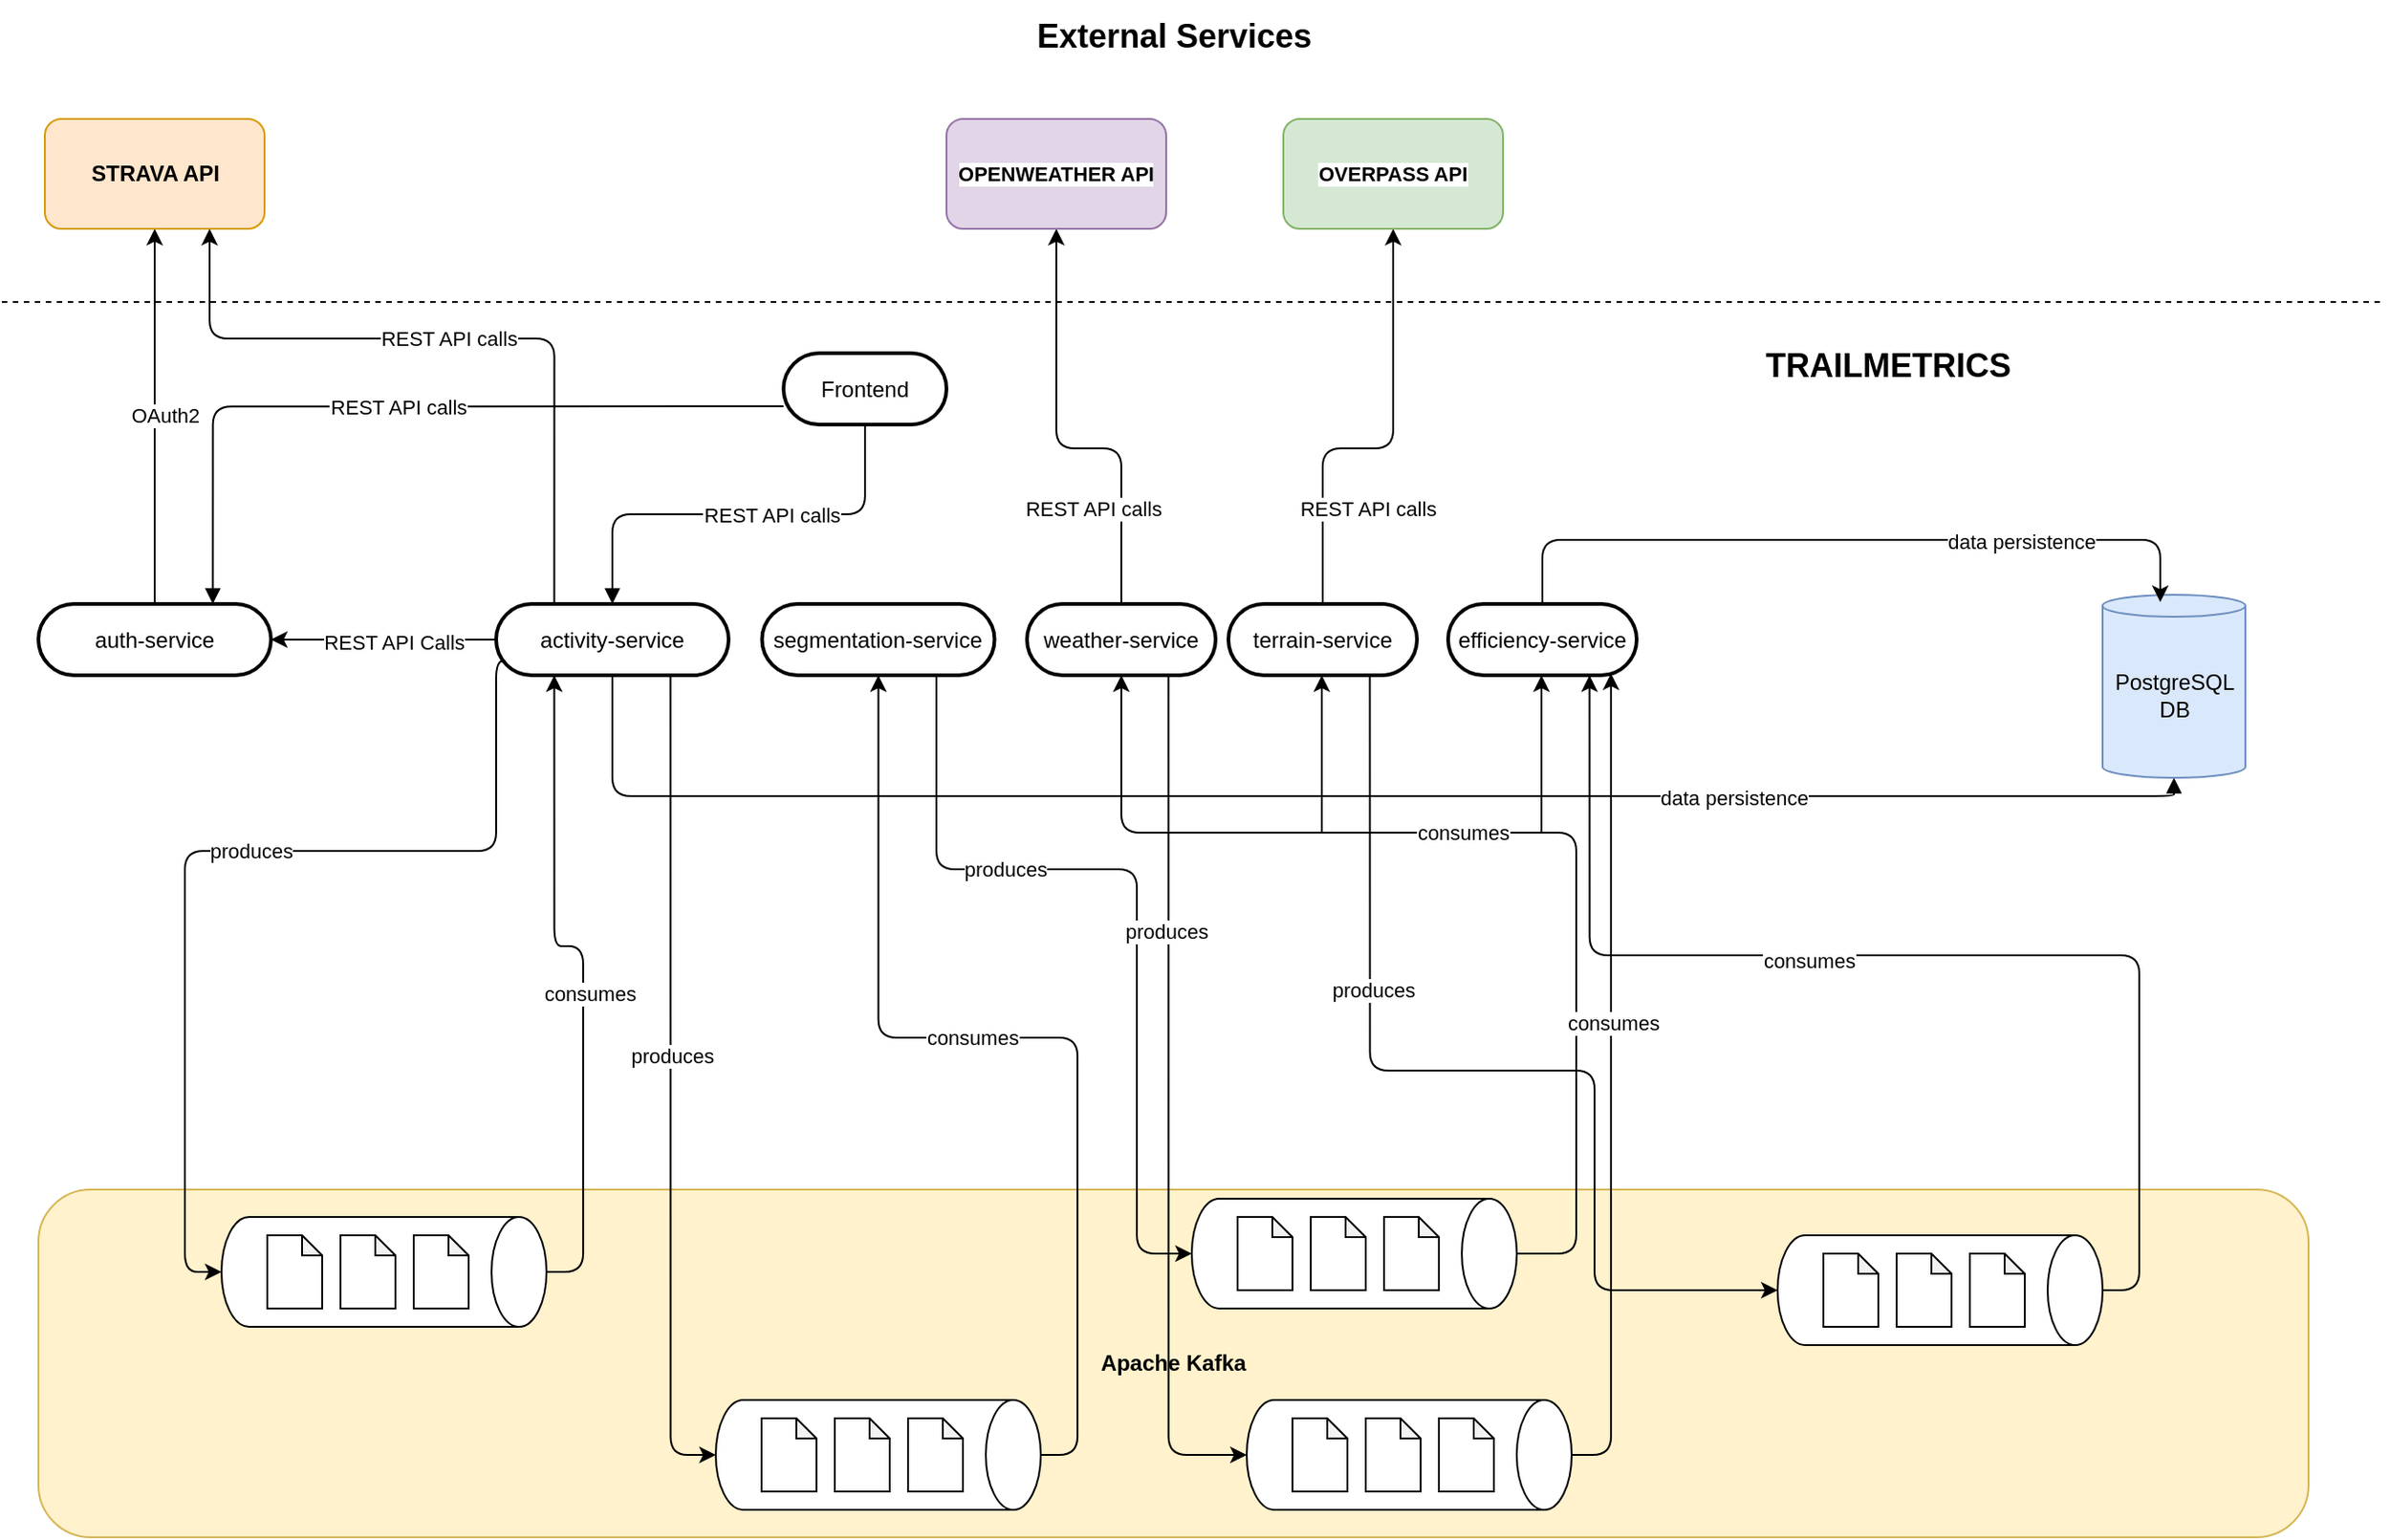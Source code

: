 <mxfile version="27.1.5">
  <diagram name="Pagina-1" id="fKY_Gx4-Wao7bdq79K0J">
    <mxGraphModel dx="1992" dy="1881" grid="1" gridSize="10" guides="1" tooltips="1" connect="1" arrows="1" fold="1" page="1" pageScale="1" pageWidth="827" pageHeight="1169" math="0" shadow="0">
      <root>
        <mxCell id="0" />
        <mxCell id="1" parent="0" />
        <mxCell id="38NqQ832aSYF8gRKxVFK-56" value="&lt;b&gt;Apache Kafka&lt;/b&gt;" style="rounded=1;whiteSpace=wrap;html=1;fillColor=#fff2cc;strokeColor=#d6b656;" parent="1" vertex="1">
          <mxGeometry x="-80" y="465" width="1240" height="190" as="geometry" />
        </mxCell>
        <mxCell id="3" value="Frontend" style="rounded=1;whiteSpace=wrap;arcSize=50;strokeWidth=2;" parent="1" vertex="1">
          <mxGeometry x="327" y="8" width="89" height="39" as="geometry" />
        </mxCell>
        <mxCell id="38NqQ832aSYF8gRKxVFK-133" style="edgeStyle=orthogonalEdgeStyle;shape=connector;curved=0;rounded=1;orthogonalLoop=1;jettySize=auto;html=1;strokeColor=default;align=center;verticalAlign=middle;fontFamily=Helvetica;fontSize=11;fontColor=default;labelBackgroundColor=default;endArrow=classic;entryX=0.5;entryY=1;entryDx=0;entryDy=0;" parent="1" source="4" target="RZmeAOAHohW3IqfWP5Iw-19" edge="1">
          <mxGeometry relative="1" as="geometry">
            <mxPoint y="-30" as="targetPoint" />
          </mxGeometry>
        </mxCell>
        <mxCell id="38NqQ832aSYF8gRKxVFK-134" value="OAuth2" style="edgeLabel;html=1;align=center;verticalAlign=middle;resizable=0;points=[];fontFamily=Helvetica;fontSize=11;fontColor=default;labelBackgroundColor=default;" parent="38NqQ832aSYF8gRKxVFK-133" vertex="1" connectable="0">
          <mxGeometry x="0.012" y="-4" relative="1" as="geometry">
            <mxPoint x="1" as="offset" />
          </mxGeometry>
        </mxCell>
        <mxCell id="4" value="auth-service" style="rounded=1;whiteSpace=wrap;arcSize=50;strokeWidth=2;" parent="1" vertex="1">
          <mxGeometry x="-80" y="145" width="127" height="39" as="geometry" />
        </mxCell>
        <mxCell id="RZmeAOAHohW3IqfWP5Iw-23" value="" style="edgeStyle=orthogonalEdgeStyle;rounded=0;orthogonalLoop=1;jettySize=auto;html=1;" parent="1" source="5" target="4" edge="1">
          <mxGeometry relative="1" as="geometry" />
        </mxCell>
        <mxCell id="RZmeAOAHohW3IqfWP5Iw-24" value="REST API Calls" style="edgeLabel;html=1;align=center;verticalAlign=middle;resizable=0;points=[];" parent="RZmeAOAHohW3IqfWP5Iw-23" vertex="1" connectable="0">
          <mxGeometry x="-0.08" y="1" relative="1" as="geometry">
            <mxPoint as="offset" />
          </mxGeometry>
        </mxCell>
        <mxCell id="38NqQ832aSYF8gRKxVFK-37" style="rounded=1;orthogonalLoop=1;jettySize=auto;html=1;entryX=0.5;entryY=1;entryDx=0;entryDy=0;entryPerimeter=0;edgeStyle=orthogonalEdgeStyle;exitX=0.063;exitY=0.795;exitDx=0;exitDy=0;curved=0;exitPerimeter=0;" parent="1" source="5" target="38NqQ832aSYF8gRKxVFK-84" edge="1">
          <mxGeometry relative="1" as="geometry">
            <mxPoint x="135" y="290" as="sourcePoint" />
            <mxPoint x="-80" y="520" as="targetPoint" />
            <Array as="points">
              <mxPoint x="170" y="176" />
              <mxPoint x="170" y="280" />
              <mxPoint y="280" />
              <mxPoint y="510" />
            </Array>
          </mxGeometry>
        </mxCell>
        <mxCell id="38NqQ832aSYF8gRKxVFK-38" value="produces" style="edgeLabel;html=1;align=center;verticalAlign=middle;resizable=0;points=[];" parent="38NqQ832aSYF8gRKxVFK-37" vertex="1" connectable="0">
          <mxGeometry x="-0.076" relative="1" as="geometry">
            <mxPoint as="offset" />
          </mxGeometry>
        </mxCell>
        <mxCell id="38NqQ832aSYF8gRKxVFK-112" style="edgeStyle=orthogonalEdgeStyle;shape=connector;curved=0;rounded=1;orthogonalLoop=1;jettySize=auto;html=1;entryX=0.75;entryY=1;entryDx=0;entryDy=0;strokeColor=default;align=center;verticalAlign=middle;fontFamily=Helvetica;fontSize=11;fontColor=default;labelBackgroundColor=default;endArrow=classic;exitX=0.25;exitY=0;exitDx=0;exitDy=0;" parent="1" source="5" target="RZmeAOAHohW3IqfWP5Iw-19" edge="1">
          <mxGeometry relative="1" as="geometry">
            <Array as="points">
              <mxPoint x="202" />
              <mxPoint x="14" />
            </Array>
          </mxGeometry>
        </mxCell>
        <mxCell id="38NqQ832aSYF8gRKxVFK-113" value="REST API calls" style="edgeLabel;html=1;align=center;verticalAlign=middle;resizable=0;points=[];fontFamily=Helvetica;fontSize=11;fontColor=default;labelBackgroundColor=default;" parent="38NqQ832aSYF8gRKxVFK-112" vertex="1" connectable="0">
          <mxGeometry x="0.421" y="-2" relative="1" as="geometry">
            <mxPoint x="76" y="2" as="offset" />
          </mxGeometry>
        </mxCell>
        <mxCell id="5" value="activity-service" style="rounded=1;whiteSpace=wrap;arcSize=50;strokeWidth=2;" parent="1" vertex="1">
          <mxGeometry x="170" y="145" width="127" height="39" as="geometry" />
        </mxCell>
        <mxCell id="6" value="segmentation-service" style="rounded=1;whiteSpace=wrap;arcSize=50;strokeWidth=2;" parent="1" vertex="1">
          <mxGeometry x="315.25" y="145" width="127" height="39" as="geometry" />
        </mxCell>
        <mxCell id="38NqQ832aSYF8gRKxVFK-127" style="edgeStyle=orthogonalEdgeStyle;shape=connector;curved=0;rounded=1;orthogonalLoop=1;jettySize=auto;html=1;entryX=0.5;entryY=1;entryDx=0;entryDy=0;strokeColor=default;align=center;verticalAlign=middle;fontFamily=Helvetica;fontSize=11;fontColor=default;labelBackgroundColor=default;endArrow=classic;" parent="1" source="11" target="38NqQ832aSYF8gRKxVFK-126" edge="1">
          <mxGeometry relative="1" as="geometry">
            <Array as="points">
              <mxPoint x="512" y="60" />
              <mxPoint x="476" y="60" />
            </Array>
          </mxGeometry>
        </mxCell>
        <mxCell id="38NqQ832aSYF8gRKxVFK-128" value="REST API calls" style="edgeLabel;html=1;align=center;verticalAlign=middle;resizable=0;points=[];fontFamily=Helvetica;fontSize=11;fontColor=default;labelBackgroundColor=default;" parent="38NqQ832aSYF8gRKxVFK-127" vertex="1" connectable="0">
          <mxGeometry x="-0.157" y="1" relative="1" as="geometry">
            <mxPoint x="1" y="32" as="offset" />
          </mxGeometry>
        </mxCell>
        <mxCell id="11" value="weather-service" style="rounded=1;whiteSpace=wrap;arcSize=50;strokeWidth=2;" parent="1" vertex="1">
          <mxGeometry x="460" y="145" width="103" height="39" as="geometry" />
        </mxCell>
        <mxCell id="12" value="REST API calls" style="startArrow=none;endArrow=block;exitX=0.01;exitY=0.74;entryX=0.75;entryY=0;edgeStyle=orthogonalEdgeStyle;entryDx=0;entryDy=0;" parent="1" source="3" target="4" edge="1">
          <mxGeometry relative="1" as="geometry" />
        </mxCell>
        <mxCell id="13" value="REST API calls" style="startArrow=none;endArrow=block;exitX=0.5;exitY=1;entryX=0.5;entryY=0;edgeStyle=orthogonalEdgeStyle;exitDx=0;exitDy=0;" parent="1" source="3" target="5" edge="1">
          <mxGeometry x="-0.148" relative="1" as="geometry">
            <mxPoint x="1" as="offset" />
          </mxGeometry>
        </mxCell>
        <mxCell id="17" value="" style="startArrow=none;endArrow=block;exitX=0.5;exitY=1;entryX=0.5;entryY=1;entryDx=0;entryDy=0;entryPerimeter=0;edgeStyle=orthogonalEdgeStyle;" parent="1" source="5" target="38NqQ832aSYF8gRKxVFK-20" edge="1">
          <mxGeometry x="-0.001" y="-8" relative="1" as="geometry">
            <mxPoint x="1" as="offset" />
            <mxPoint x="1097.5" y="220" as="targetPoint" />
          </mxGeometry>
        </mxCell>
        <mxCell id="38NqQ832aSYF8gRKxVFK-123" value="data persistence" style="edgeLabel;html=1;align=center;verticalAlign=middle;resizable=0;points=[];fontFamily=Helvetica;fontSize=11;fontColor=default;labelBackgroundColor=default;" parent="17" vertex="1" connectable="0">
          <mxGeometry x="0.63" y="-1" relative="1" as="geometry">
            <mxPoint x="-79" as="offset" />
          </mxGeometry>
        </mxCell>
        <mxCell id="RZmeAOAHohW3IqfWP5Iw-19" value="&lt;b&gt;STRAVA API&lt;/b&gt;" style="rounded=1;whiteSpace=wrap;html=1;fillColor=#ffe6cc;strokeColor=#d79b00;" parent="1" vertex="1">
          <mxGeometry x="-76.5" y="-120" width="120" height="60" as="geometry" />
        </mxCell>
        <mxCell id="38NqQ832aSYF8gRKxVFK-20" value="PostgreSQL&lt;div&gt;DB&lt;/div&gt;" style="shape=cylinder3;whiteSpace=wrap;html=1;boundedLbl=1;backgroundOutline=1;size=6;fillColor=#dae8fc;strokeColor=#6c8ebf;" parent="1" vertex="1">
          <mxGeometry x="1047.5" y="140" width="78" height="100" as="geometry" />
        </mxCell>
        <mxCell id="38NqQ832aSYF8gRKxVFK-130" style="edgeStyle=orthogonalEdgeStyle;shape=connector;curved=0;rounded=1;orthogonalLoop=1;jettySize=auto;html=1;strokeColor=default;align=center;verticalAlign=middle;fontFamily=Helvetica;fontSize=11;fontColor=default;labelBackgroundColor=default;endArrow=classic;" parent="1" source="38NqQ832aSYF8gRKxVFK-24" target="38NqQ832aSYF8gRKxVFK-129" edge="1">
          <mxGeometry relative="1" as="geometry">
            <Array as="points">
              <mxPoint x="622" y="60" />
              <mxPoint x="660" y="60" />
            </Array>
          </mxGeometry>
        </mxCell>
        <mxCell id="38NqQ832aSYF8gRKxVFK-131" value="REST API calls" style="edgeLabel;html=1;align=center;verticalAlign=middle;resizable=0;points=[];fontFamily=Helvetica;fontSize=11;fontColor=default;labelBackgroundColor=default;" parent="38NqQ832aSYF8gRKxVFK-130" vertex="1" connectable="0">
          <mxGeometry x="-0.123" y="-2" relative="1" as="geometry">
            <mxPoint x="2" y="31" as="offset" />
          </mxGeometry>
        </mxCell>
        <mxCell id="38NqQ832aSYF8gRKxVFK-24" value="terrain-service" style="rounded=1;whiteSpace=wrap;arcSize=50;strokeWidth=2;" parent="1" vertex="1">
          <mxGeometry x="570" y="145" width="103" height="39" as="geometry" />
        </mxCell>
        <mxCell id="38NqQ832aSYF8gRKxVFK-25" value="efficiency-service" style="rounded=1;whiteSpace=wrap;arcSize=50;strokeWidth=2;" parent="1" vertex="1">
          <mxGeometry x="690" y="145" width="103" height="39" as="geometry" />
        </mxCell>
        <mxCell id="38NqQ832aSYF8gRKxVFK-48" style="rounded=1;orthogonalLoop=1;jettySize=auto;html=1;entryX=0.5;entryY=1;entryDx=0;entryDy=0;entryPerimeter=0;edgeStyle=orthogonalEdgeStyle;exitX=0.75;exitY=1;exitDx=0;exitDy=0;curved=0;" parent="1" source="5" target="38NqQ832aSYF8gRKxVFK-79" edge="1">
          <mxGeometry relative="1" as="geometry">
            <mxPoint x="244" y="194" as="sourcePoint" />
            <mxPoint x="297" y="510" as="targetPoint" />
          </mxGeometry>
        </mxCell>
        <mxCell id="38NqQ832aSYF8gRKxVFK-49" value="produces" style="edgeLabel;html=1;align=center;verticalAlign=middle;resizable=0;points=[];" parent="38NqQ832aSYF8gRKxVFK-48" vertex="1" connectable="0">
          <mxGeometry x="-0.076" relative="1" as="geometry">
            <mxPoint as="offset" />
          </mxGeometry>
        </mxCell>
        <mxCell id="38NqQ832aSYF8gRKxVFK-50" style="edgeStyle=orthogonalEdgeStyle;rounded=1;orthogonalLoop=1;jettySize=auto;html=1;exitX=0.5;exitY=0;exitDx=0;exitDy=0;exitPerimeter=0;curved=0;" parent="1" source="38NqQ832aSYF8gRKxVFK-79" target="6" edge="1">
          <mxGeometry relative="1" as="geometry">
            <mxPoint x="490" y="420" as="targetPoint" />
            <mxPoint x="512" y="510" as="sourcePoint" />
          </mxGeometry>
        </mxCell>
        <mxCell id="38NqQ832aSYF8gRKxVFK-51" value="consumes" style="edgeLabel;html=1;align=center;verticalAlign=middle;resizable=0;points=[];" parent="38NqQ832aSYF8gRKxVFK-50" vertex="1" connectable="0">
          <mxGeometry x="0.2" relative="1" as="geometry">
            <mxPoint x="27" as="offset" />
          </mxGeometry>
        </mxCell>
        <mxCell id="38NqQ832aSYF8gRKxVFK-63" style="edgeStyle=orthogonalEdgeStyle;rounded=1;orthogonalLoop=1;jettySize=auto;html=1;exitX=0.75;exitY=1;exitDx=0;exitDy=0;entryX=0.5;entryY=1;entryDx=0;entryDy=0;entryPerimeter=0;curved=0;" parent="1" source="6" target="38NqQ832aSYF8gRKxVFK-72" edge="1">
          <mxGeometry relative="1" as="geometry">
            <mxPoint x="591.29" y="519" as="targetPoint" />
            <Array as="points">
              <mxPoint x="411" y="290" />
              <mxPoint x="520" y="290" />
              <mxPoint x="520" y="500" />
            </Array>
          </mxGeometry>
        </mxCell>
        <mxCell id="38NqQ832aSYF8gRKxVFK-64" value="produces" style="edgeLabel;html=1;align=center;verticalAlign=middle;resizable=0;points=[];" parent="38NqQ832aSYF8gRKxVFK-63" vertex="1" connectable="0">
          <mxGeometry x="-0.373" relative="1" as="geometry">
            <mxPoint as="offset" />
          </mxGeometry>
        </mxCell>
        <mxCell id="38NqQ832aSYF8gRKxVFK-65" style="edgeStyle=orthogonalEdgeStyle;rounded=1;orthogonalLoop=1;jettySize=auto;html=1;entryX=0.5;entryY=1;entryDx=0;entryDy=0;curved=0;exitX=0.5;exitY=0;exitDx=0;exitDy=0;exitPerimeter=0;" parent="1" source="38NqQ832aSYF8gRKxVFK-72" target="11" edge="1">
          <mxGeometry relative="1" as="geometry">
            <mxPoint x="805" y="510" as="sourcePoint" />
            <Array as="points">
              <mxPoint x="760" y="500" />
              <mxPoint x="760" y="270" />
              <mxPoint x="512" y="270" />
            </Array>
          </mxGeometry>
        </mxCell>
        <mxCell id="38NqQ832aSYF8gRKxVFK-70" value="consumes" style="edgeLabel;html=1;align=center;verticalAlign=middle;resizable=0;points=[];" parent="38NqQ832aSYF8gRKxVFK-65" vertex="1" connectable="0">
          <mxGeometry x="0.244" y="1" relative="1" as="geometry">
            <mxPoint x="47" y="-1" as="offset" />
          </mxGeometry>
        </mxCell>
        <mxCell id="38NqQ832aSYF8gRKxVFK-68" value="" style="endArrow=classic;html=1;rounded=0;startSize=6;targetPerimeterSpacing=0;" parent="1" edge="1">
          <mxGeometry width="50" height="50" relative="1" as="geometry">
            <mxPoint x="621" y="270" as="sourcePoint" />
            <mxPoint x="621" y="184" as="targetPoint" />
          </mxGeometry>
        </mxCell>
        <mxCell id="38NqQ832aSYF8gRKxVFK-69" value="" style="endArrow=classic;html=1;rounded=0;startSize=6;targetPerimeterSpacing=0;" parent="1" edge="1">
          <mxGeometry width="50" height="50" relative="1" as="geometry">
            <mxPoint x="741" y="270" as="sourcePoint" />
            <mxPoint x="741" y="184" as="targetPoint" />
          </mxGeometry>
        </mxCell>
        <mxCell id="38NqQ832aSYF8gRKxVFK-77" value="" style="group" parent="1" vertex="1" connectable="0">
          <mxGeometry x="550" y="470" width="177.5" height="60" as="geometry" />
        </mxCell>
        <mxCell id="38NqQ832aSYF8gRKxVFK-72" value="" style="shape=cylinder3;whiteSpace=wrap;html=1;boundedLbl=1;backgroundOutline=1;size=15;rotation=90;" parent="38NqQ832aSYF8gRKxVFK-77" vertex="1">
          <mxGeometry x="58.75" y="-58.75" width="60" height="177.5" as="geometry" />
        </mxCell>
        <mxCell id="38NqQ832aSYF8gRKxVFK-73" value="" style="shape=note;whiteSpace=wrap;html=1;backgroundOutline=1;darkOpacity=0.05;size=11;" parent="38NqQ832aSYF8gRKxVFK-77" vertex="1">
          <mxGeometry x="25" y="10" width="30" height="40" as="geometry" />
        </mxCell>
        <mxCell id="38NqQ832aSYF8gRKxVFK-75" value="" style="shape=note;whiteSpace=wrap;html=1;backgroundOutline=1;darkOpacity=0.05;size=11;" parent="38NqQ832aSYF8gRKxVFK-77" vertex="1">
          <mxGeometry x="105" y="10" width="30" height="40" as="geometry" />
        </mxCell>
        <mxCell id="38NqQ832aSYF8gRKxVFK-76" value="" style="shape=note;whiteSpace=wrap;html=1;backgroundOutline=1;darkOpacity=0.05;size=11;" parent="38NqQ832aSYF8gRKxVFK-77" vertex="1">
          <mxGeometry x="65" y="10" width="30" height="40" as="geometry" />
        </mxCell>
        <mxCell id="38NqQ832aSYF8gRKxVFK-78" value="" style="group" parent="1" vertex="1" connectable="0">
          <mxGeometry x="290" y="580" width="177.5" height="60" as="geometry" />
        </mxCell>
        <mxCell id="38NqQ832aSYF8gRKxVFK-79" value="" style="shape=cylinder3;whiteSpace=wrap;html=1;boundedLbl=1;backgroundOutline=1;size=15;rotation=90;" parent="38NqQ832aSYF8gRKxVFK-78" vertex="1">
          <mxGeometry x="58.75" y="-58.75" width="60" height="177.5" as="geometry" />
        </mxCell>
        <mxCell id="38NqQ832aSYF8gRKxVFK-80" value="" style="shape=note;whiteSpace=wrap;html=1;backgroundOutline=1;darkOpacity=0.05;size=11;" parent="38NqQ832aSYF8gRKxVFK-78" vertex="1">
          <mxGeometry x="25" y="10" width="30" height="40" as="geometry" />
        </mxCell>
        <mxCell id="38NqQ832aSYF8gRKxVFK-81" value="" style="shape=note;whiteSpace=wrap;html=1;backgroundOutline=1;darkOpacity=0.05;size=11;" parent="38NqQ832aSYF8gRKxVFK-78" vertex="1">
          <mxGeometry x="105" y="10" width="30" height="40" as="geometry" />
        </mxCell>
        <mxCell id="38NqQ832aSYF8gRKxVFK-82" value="" style="shape=note;whiteSpace=wrap;html=1;backgroundOutline=1;darkOpacity=0.05;size=11;" parent="38NqQ832aSYF8gRKxVFK-78" vertex="1">
          <mxGeometry x="65" y="10" width="30" height="40" as="geometry" />
        </mxCell>
        <mxCell id="38NqQ832aSYF8gRKxVFK-83" value="" style="group" parent="1" vertex="1" connectable="0">
          <mxGeometry x="20" y="480" width="177.5" height="60" as="geometry" />
        </mxCell>
        <mxCell id="38NqQ832aSYF8gRKxVFK-84" value="" style="shape=cylinder3;whiteSpace=wrap;html=1;boundedLbl=1;backgroundOutline=1;size=15;rotation=90;" parent="38NqQ832aSYF8gRKxVFK-83" vertex="1">
          <mxGeometry x="58.75" y="-58.75" width="60" height="177.5" as="geometry" />
        </mxCell>
        <mxCell id="38NqQ832aSYF8gRKxVFK-85" value="" style="shape=note;whiteSpace=wrap;html=1;backgroundOutline=1;darkOpacity=0.05;size=11;" parent="38NqQ832aSYF8gRKxVFK-83" vertex="1">
          <mxGeometry x="25" y="10" width="30" height="40" as="geometry" />
        </mxCell>
        <mxCell id="38NqQ832aSYF8gRKxVFK-86" value="" style="shape=note;whiteSpace=wrap;html=1;backgroundOutline=1;darkOpacity=0.05;size=11;" parent="38NqQ832aSYF8gRKxVFK-83" vertex="1">
          <mxGeometry x="105" y="10" width="30" height="40" as="geometry" />
        </mxCell>
        <mxCell id="38NqQ832aSYF8gRKxVFK-87" value="" style="shape=note;whiteSpace=wrap;html=1;backgroundOutline=1;darkOpacity=0.05;size=11;" parent="38NqQ832aSYF8gRKxVFK-83" vertex="1">
          <mxGeometry x="65" y="10" width="30" height="40" as="geometry" />
        </mxCell>
        <mxCell id="38NqQ832aSYF8gRKxVFK-92" value="" style="group" parent="1" vertex="1" connectable="0">
          <mxGeometry x="580" y="580" width="177.5" height="60" as="geometry" />
        </mxCell>
        <mxCell id="38NqQ832aSYF8gRKxVFK-93" value="" style="shape=cylinder3;whiteSpace=wrap;html=1;boundedLbl=1;backgroundOutline=1;size=15;rotation=90;" parent="38NqQ832aSYF8gRKxVFK-92" vertex="1">
          <mxGeometry x="58.75" y="-58.75" width="60" height="177.5" as="geometry" />
        </mxCell>
        <mxCell id="38NqQ832aSYF8gRKxVFK-94" value="" style="shape=note;whiteSpace=wrap;html=1;backgroundOutline=1;darkOpacity=0.05;size=11;" parent="38NqQ832aSYF8gRKxVFK-92" vertex="1">
          <mxGeometry x="25" y="10" width="30" height="40" as="geometry" />
        </mxCell>
        <mxCell id="38NqQ832aSYF8gRKxVFK-95" value="" style="shape=note;whiteSpace=wrap;html=1;backgroundOutline=1;darkOpacity=0.05;size=11;" parent="38NqQ832aSYF8gRKxVFK-92" vertex="1">
          <mxGeometry x="105" y="10" width="30" height="40" as="geometry" />
        </mxCell>
        <mxCell id="38NqQ832aSYF8gRKxVFK-96" value="" style="shape=note;whiteSpace=wrap;html=1;backgroundOutline=1;darkOpacity=0.05;size=11;" parent="38NqQ832aSYF8gRKxVFK-92" vertex="1">
          <mxGeometry x="65" y="10" width="30" height="40" as="geometry" />
        </mxCell>
        <mxCell id="38NqQ832aSYF8gRKxVFK-98" value="" style="group" parent="1" vertex="1" connectable="0">
          <mxGeometry x="870" y="490" width="177.5" height="60" as="geometry" />
        </mxCell>
        <mxCell id="38NqQ832aSYF8gRKxVFK-99" value="" style="shape=cylinder3;whiteSpace=wrap;html=1;boundedLbl=1;backgroundOutline=1;size=15;rotation=90;" parent="38NqQ832aSYF8gRKxVFK-98" vertex="1">
          <mxGeometry x="58.75" y="-58.75" width="60" height="177.5" as="geometry" />
        </mxCell>
        <mxCell id="38NqQ832aSYF8gRKxVFK-100" value="" style="shape=note;whiteSpace=wrap;html=1;backgroundOutline=1;darkOpacity=0.05;size=11;" parent="38NqQ832aSYF8gRKxVFK-98" vertex="1">
          <mxGeometry x="25" y="10" width="30" height="40" as="geometry" />
        </mxCell>
        <mxCell id="38NqQ832aSYF8gRKxVFK-101" value="" style="shape=note;whiteSpace=wrap;html=1;backgroundOutline=1;darkOpacity=0.05;size=11;" parent="38NqQ832aSYF8gRKxVFK-98" vertex="1">
          <mxGeometry x="105" y="10" width="30" height="40" as="geometry" />
        </mxCell>
        <mxCell id="38NqQ832aSYF8gRKxVFK-102" value="" style="shape=note;whiteSpace=wrap;html=1;backgroundOutline=1;darkOpacity=0.05;size=11;" parent="38NqQ832aSYF8gRKxVFK-98" vertex="1">
          <mxGeometry x="65" y="10" width="30" height="40" as="geometry" />
        </mxCell>
        <mxCell id="38NqQ832aSYF8gRKxVFK-103" style="edgeStyle=orthogonalEdgeStyle;rounded=1;orthogonalLoop=1;jettySize=auto;html=1;curved=0;exitX=0.75;exitY=1;exitDx=0;exitDy=0;" parent="1" source="38NqQ832aSYF8gRKxVFK-24" edge="1">
          <mxGeometry relative="1" as="geometry">
            <mxPoint x="870" y="520" as="targetPoint" />
            <Array as="points">
              <mxPoint x="647" y="400" />
              <mxPoint x="770" y="400" />
            </Array>
          </mxGeometry>
        </mxCell>
        <mxCell id="38NqQ832aSYF8gRKxVFK-104" value="produces" style="edgeLabel;html=1;align=center;verticalAlign=middle;resizable=0;points=[];fontFamily=Helvetica;fontSize=11;fontColor=default;labelBackgroundColor=default;" parent="38NqQ832aSYF8gRKxVFK-103" vertex="1" connectable="0">
          <mxGeometry x="-0.384" relative="1" as="geometry">
            <mxPoint x="1" as="offset" />
          </mxGeometry>
        </mxCell>
        <mxCell id="38NqQ832aSYF8gRKxVFK-110" style="edgeStyle=orthogonalEdgeStyle;shape=connector;curved=0;rounded=1;orthogonalLoop=1;jettySize=auto;html=1;entryX=0.25;entryY=1;entryDx=0;entryDy=0;strokeColor=default;align=center;verticalAlign=middle;fontFamily=Helvetica;fontSize=11;fontColor=default;labelBackgroundColor=default;endArrow=classic;exitX=0.5;exitY=0;exitDx=0;exitDy=0;exitPerimeter=0;" parent="1" source="38NqQ832aSYF8gRKxVFK-84" target="5" edge="1">
          <mxGeometry relative="1" as="geometry" />
        </mxCell>
        <mxCell id="38NqQ832aSYF8gRKxVFK-111" value="consumes" style="edgeLabel;html=1;align=center;verticalAlign=middle;resizable=0;points=[];fontFamily=Helvetica;fontSize=11;fontColor=default;labelBackgroundColor=default;" parent="38NqQ832aSYF8gRKxVFK-110" vertex="1" connectable="0">
          <mxGeometry x="-0.049" y="-3" relative="1" as="geometry">
            <mxPoint as="offset" />
          </mxGeometry>
        </mxCell>
        <mxCell id="38NqQ832aSYF8gRKxVFK-115" style="edgeStyle=orthogonalEdgeStyle;shape=connector;curved=0;rounded=1;orthogonalLoop=1;jettySize=auto;html=1;exitX=0.75;exitY=1;exitDx=0;exitDy=0;strokeColor=default;align=center;verticalAlign=middle;fontFamily=Helvetica;fontSize=11;fontColor=default;labelBackgroundColor=default;endArrow=classic;entryX=0.5;entryY=1;entryDx=0;entryDy=0;entryPerimeter=0;" parent="1" source="11" target="38NqQ832aSYF8gRKxVFK-93" edge="1">
          <mxGeometry relative="1" as="geometry" />
        </mxCell>
        <mxCell id="38NqQ832aSYF8gRKxVFK-116" value="produces" style="edgeLabel;html=1;align=center;verticalAlign=middle;resizable=0;points=[];fontFamily=Helvetica;fontSize=11;fontColor=default;labelBackgroundColor=default;" parent="38NqQ832aSYF8gRKxVFK-115" vertex="1" connectable="0">
          <mxGeometry x="-0.402" y="-2" relative="1" as="geometry">
            <mxPoint as="offset" />
          </mxGeometry>
        </mxCell>
        <mxCell id="38NqQ832aSYF8gRKxVFK-117" style="edgeStyle=orthogonalEdgeStyle;shape=connector;curved=0;rounded=1;orthogonalLoop=1;jettySize=auto;html=1;exitX=0.5;exitY=0;exitDx=0;exitDy=0;exitPerimeter=0;entryX=0.75;entryY=1;entryDx=0;entryDy=0;strokeColor=default;align=center;verticalAlign=middle;fontFamily=Helvetica;fontSize=11;fontColor=default;labelBackgroundColor=default;endArrow=classic;" parent="1" source="38NqQ832aSYF8gRKxVFK-99" target="38NqQ832aSYF8gRKxVFK-25" edge="1">
          <mxGeometry relative="1" as="geometry" />
        </mxCell>
        <mxCell id="38NqQ832aSYF8gRKxVFK-120" value="consumes" style="edgeLabel;html=1;align=center;verticalAlign=middle;resizable=0;points=[];fontFamily=Helvetica;fontSize=11;fontColor=default;labelBackgroundColor=default;" parent="38NqQ832aSYF8gRKxVFK-117" vertex="1" connectable="0">
          <mxGeometry x="0.169" y="3" relative="1" as="geometry">
            <mxPoint as="offset" />
          </mxGeometry>
        </mxCell>
        <mxCell id="38NqQ832aSYF8gRKxVFK-118" style="edgeStyle=orthogonalEdgeStyle;shape=connector;curved=0;rounded=1;orthogonalLoop=1;jettySize=auto;html=1;exitX=0.5;exitY=0;exitDx=0;exitDy=0;exitPerimeter=0;entryX=0.864;entryY=0.974;entryDx=0;entryDy=0;entryPerimeter=0;strokeColor=default;align=center;verticalAlign=middle;fontFamily=Helvetica;fontSize=11;fontColor=default;labelBackgroundColor=default;endArrow=classic;" parent="1" source="38NqQ832aSYF8gRKxVFK-93" target="38NqQ832aSYF8gRKxVFK-25" edge="1">
          <mxGeometry relative="1" as="geometry" />
        </mxCell>
        <mxCell id="38NqQ832aSYF8gRKxVFK-119" value="consumes" style="edgeLabel;html=1;align=center;verticalAlign=middle;resizable=0;points=[];fontFamily=Helvetica;fontSize=11;fontColor=default;labelBackgroundColor=default;" parent="38NqQ832aSYF8gRKxVFK-118" vertex="1" connectable="0">
          <mxGeometry x="0.153" y="-1" relative="1" as="geometry">
            <mxPoint y="1" as="offset" />
          </mxGeometry>
        </mxCell>
        <mxCell id="38NqQ832aSYF8gRKxVFK-126" value="&lt;b&gt;OPENWEATHER API&lt;/b&gt;" style="rounded=1;whiteSpace=wrap;html=1;fontFamily=Helvetica;fontSize=11;labelBackgroundColor=default;fillColor=#e1d5e7;strokeColor=#9673a6;" parent="1" vertex="1">
          <mxGeometry x="416" y="-120" width="120" height="60" as="geometry" />
        </mxCell>
        <mxCell id="38NqQ832aSYF8gRKxVFK-129" value="&lt;b&gt;OVERPASS API&lt;/b&gt;" style="rounded=1;whiteSpace=wrap;html=1;fontFamily=Helvetica;fontSize=11;labelBackgroundColor=default;fillColor=#d5e8d4;strokeColor=#82b366;" parent="1" vertex="1">
          <mxGeometry x="600" y="-120" width="120" height="60" as="geometry" />
        </mxCell>
        <mxCell id="38NqQ832aSYF8gRKxVFK-137" value="" style="endArrow=none;dashed=1;html=1;rounded=1;strokeColor=default;align=center;verticalAlign=middle;fontFamily=Helvetica;fontSize=11;fontColor=default;labelBackgroundColor=default;" parent="1" edge="1">
          <mxGeometry width="50" height="50" relative="1" as="geometry">
            <mxPoint x="-100" y="-20" as="sourcePoint" />
            <mxPoint x="1202" y="-20" as="targetPoint" />
          </mxGeometry>
        </mxCell>
        <mxCell id="38NqQ832aSYF8gRKxVFK-138" value="&lt;b&gt;&lt;font style=&quot;font-size: 18px;&quot;&gt;External Services&lt;/font&gt;&lt;/b&gt;" style="text;html=1;align=center;verticalAlign=middle;resizable=0;points=[];autosize=1;strokeColor=none;fillColor=none;fontFamily=Helvetica;fontSize=11;fontColor=default;labelBackgroundColor=default;" parent="1" vertex="1">
          <mxGeometry x="455" y="-185" width="170" height="40" as="geometry" />
        </mxCell>
        <mxCell id="38NqQ832aSYF8gRKxVFK-145" style="rounded=1;orthogonalLoop=1;jettySize=auto;html=1;strokeColor=default;align=center;verticalAlign=middle;fontFamily=Helvetica;fontSize=11;fontColor=default;labelBackgroundColor=default;endArrow=classic;edgeStyle=orthogonalEdgeStyle;entryX=0.404;entryY=0.04;entryDx=0;entryDy=0;entryPerimeter=0;" parent="1" source="38NqQ832aSYF8gRKxVFK-25" target="38NqQ832aSYF8gRKxVFK-20" edge="1">
          <mxGeometry relative="1" as="geometry">
            <Array as="points">
              <mxPoint x="742" y="110" />
              <mxPoint x="1079" y="110" />
            </Array>
            <mxPoint x="1020" y="120" as="targetPoint" />
          </mxGeometry>
        </mxCell>
        <mxCell id="38NqQ832aSYF8gRKxVFK-146" value="data persistence" style="edgeLabel;html=1;align=center;verticalAlign=middle;resizable=0;points=[];fontFamily=Helvetica;fontSize=11;fontColor=default;labelBackgroundColor=default;" parent="38NqQ832aSYF8gRKxVFK-145" vertex="1" connectable="0">
          <mxGeometry x="0.273" y="-1" relative="1" as="geometry">
            <mxPoint x="38" as="offset" />
          </mxGeometry>
        </mxCell>
        <mxCell id="tMTJTcM1YXi72xQx7xLe-17" value="&lt;b&gt;&lt;font style=&quot;font-size: 18px;&quot;&gt;TRAILMETRICS&lt;/font&gt;&lt;/b&gt;" style="text;html=1;align=center;verticalAlign=middle;resizable=0;points=[];autosize=1;strokeColor=none;fillColor=none;fontFamily=Helvetica;fontSize=11;fontColor=default;labelBackgroundColor=default;" parent="1" vertex="1">
          <mxGeometry x="850" y="-5" width="160" height="40" as="geometry" />
        </mxCell>
      </root>
    </mxGraphModel>
  </diagram>
</mxfile>

